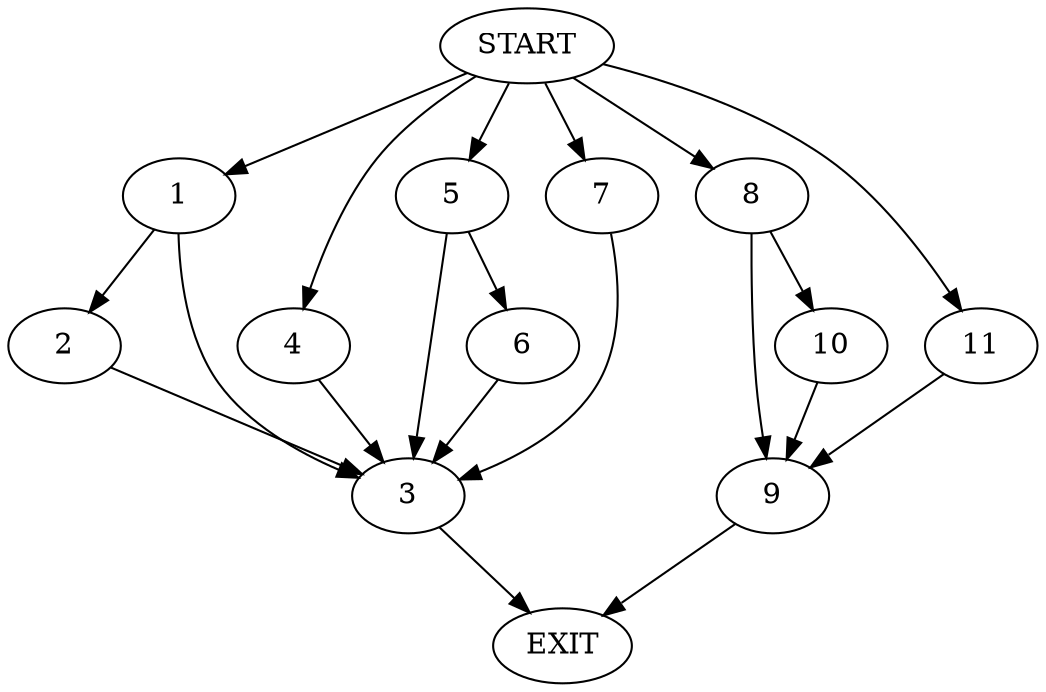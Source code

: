 digraph {
0 [label="START"]
12 [label="EXIT"]
0 -> 1
1 -> 2
1 -> 3
2 -> 3
3 -> 12
0 -> 4
4 -> 3
0 -> 5
5 -> 3
5 -> 6
6 -> 3
0 -> 7
7 -> 3
0 -> 8
8 -> 9
8 -> 10
10 -> 9
9 -> 12
0 -> 11
11 -> 9
}
